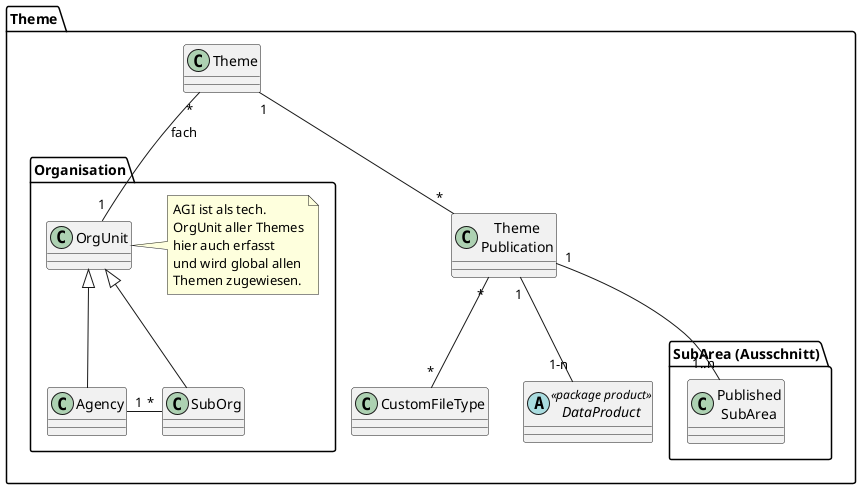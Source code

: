 @startuml
package Theme {

  class "Theme\nPublication" as tp
  class "Theme" as th
  class "CustomFileType" as ft 
  
  abstract class "DataProduct" as dp << package product >>
  
  package Organisation {
    class "OrgUnit" as ou
    note right
      AGI ist als tech. 
      OrgUnit aller Themes
      hier auch erfasst
      und wird global allen
      Themen zugewiesen.
    end note
    
    class "Agency" as ag
    class "SubOrg" as so
    
    ag "1" -right- "*" so
  
    ou <|-- ag
    ou <|-- so
  }
  
  package "SubArea (Ausschnitt)" {
    class "Published\nSubArea" as pa
  }
  
  tp "1" -- "1..n" pa
  
  th "1" -- "*" tp
  th "*" -- "1" ou : "fach"
  tp "1" -- "1-n" dp
  tp "*" -- "*" ft
}

@endumldc